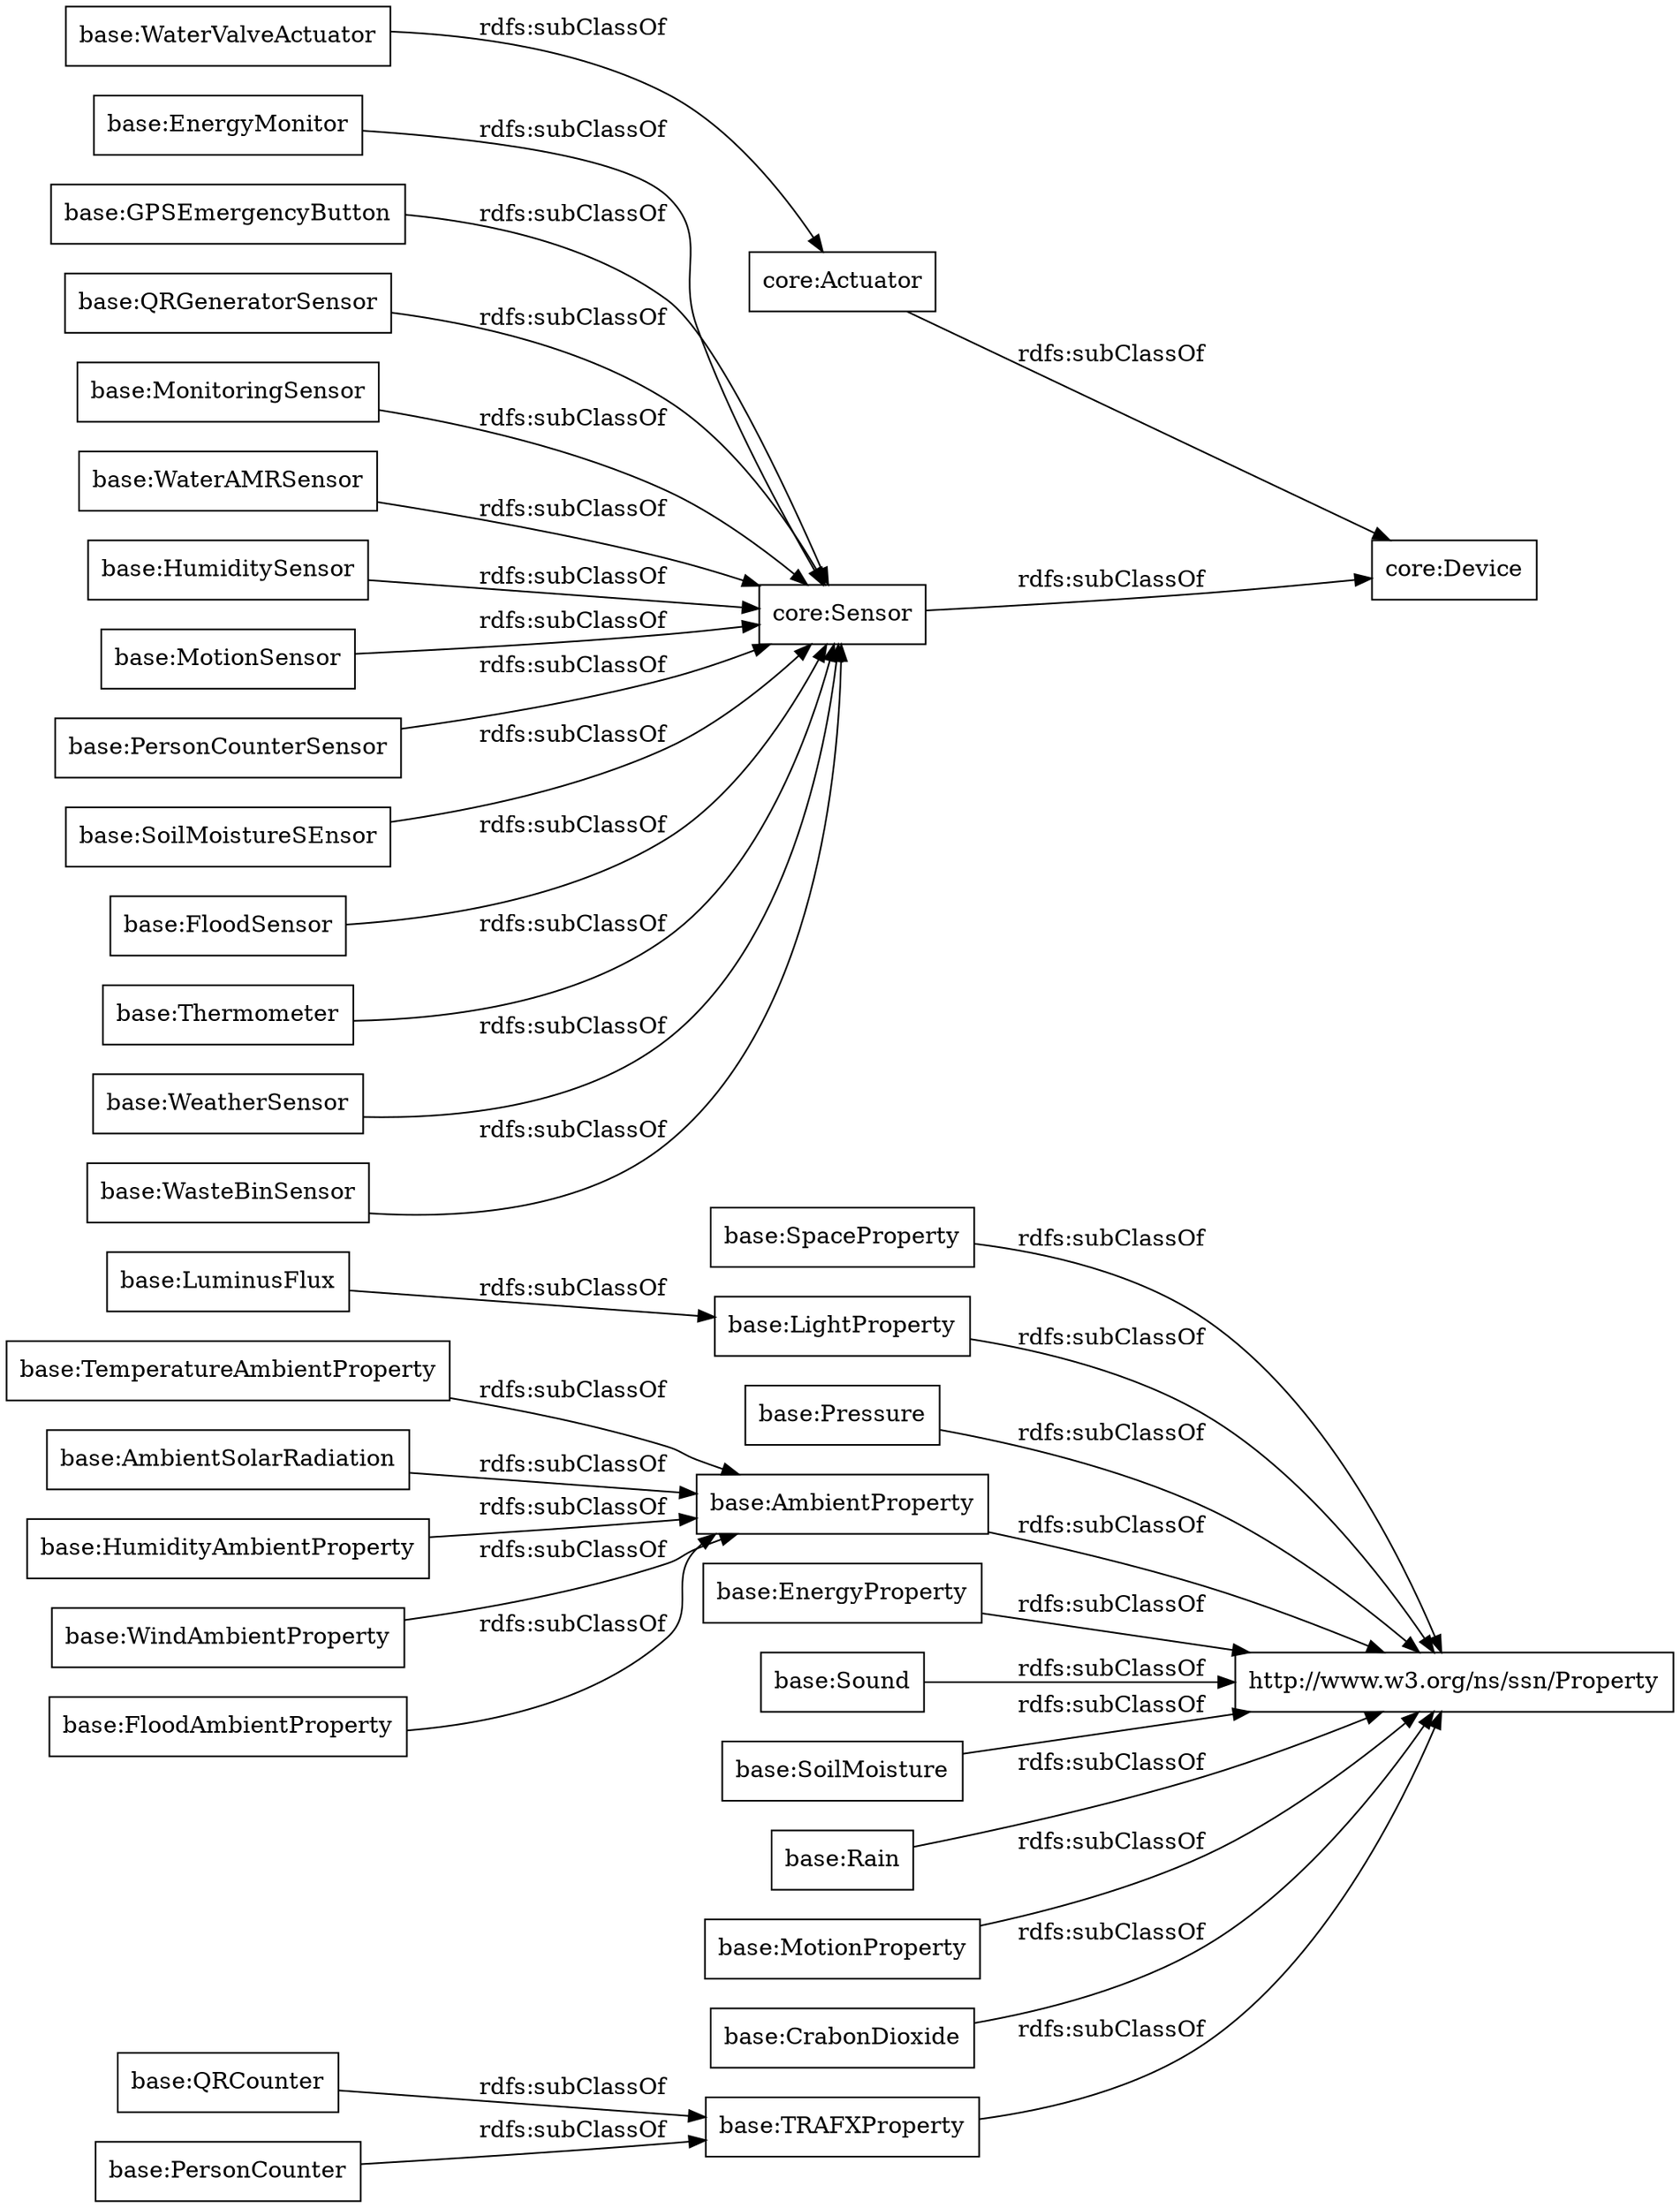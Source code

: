 digraph ar2dtool_diagram { 
rankdir=LR;
size="1000"
node [shape = rectangle, color="black"]; "base:TRAFXProperty" "base:TemperatureAmbientProperty" "base:SpaceProperty" "base:LightProperty" "base:EnergyMonitor" "base:QRGeneratorSensor" "base:Pressure" "base:MonitoringSensor" "base:WaterAMRSensor" "base:AmbientProperty" "base:HumiditySensor" "base:AmbientSolarRadiation" "core:Actuator" "base:HumidityAmbientProperty" "base:MotionSensor" "base:LuminusFlux" "base:WindAmbientProperty" "base:WaterValveActuator" "base:EnergyProperty" "base:QRCounter" "base:PersonCounterSensor" "base:SoilMoistureSEnsor" "base:FloodAmbientProperty" "http://www.w3.org/ns/ssn/Property" "base:Sound" "base:FloodSensor" "core:Device" "base:Thermometer" "base:SoilMoisture" "core:Sensor" "base:PersonCounter" "base:WeatherSensor" "base:Rain" "base:WasteBinSensor" "base:MotionProperty" "base:GPSEmergencyButton" "base:CrabonDioxide" ; /*classes style*/
	"base:EnergyProperty" -> "http://www.w3.org/ns/ssn/Property" [ label = "rdfs:subClassOf" ];
	"base:Rain" -> "http://www.w3.org/ns/ssn/Property" [ label = "rdfs:subClassOf" ];
	"base:WeatherSensor" -> "core:Sensor" [ label = "rdfs:subClassOf" ];
	"base:PersonCounterSensor" -> "core:Sensor" [ label = "rdfs:subClassOf" ];
	"base:QRGeneratorSensor" -> "core:Sensor" [ label = "rdfs:subClassOf" ];
	"base:CrabonDioxide" -> "http://www.w3.org/ns/ssn/Property" [ label = "rdfs:subClassOf" ];
	"base:PersonCounter" -> "base:TRAFXProperty" [ label = "rdfs:subClassOf" ];
	"base:HumiditySensor" -> "core:Sensor" [ label = "rdfs:subClassOf" ];
	"base:MotionProperty" -> "http://www.w3.org/ns/ssn/Property" [ label = "rdfs:subClassOf" ];
	"base:WasteBinSensor" -> "core:Sensor" [ label = "rdfs:subClassOf" ];
	"base:QRCounter" -> "base:TRAFXProperty" [ label = "rdfs:subClassOf" ];
	"base:AmbientProperty" -> "http://www.w3.org/ns/ssn/Property" [ label = "rdfs:subClassOf" ];
	"base:HumidityAmbientProperty" -> "base:AmbientProperty" [ label = "rdfs:subClassOf" ];
	"base:MotionSensor" -> "core:Sensor" [ label = "rdfs:subClassOf" ];
	"base:SoilMoisture" -> "http://www.w3.org/ns/ssn/Property" [ label = "rdfs:subClassOf" ];
	"base:FloodAmbientProperty" -> "base:AmbientProperty" [ label = "rdfs:subClassOf" ];
	"base:MonitoringSensor" -> "core:Sensor" [ label = "rdfs:subClassOf" ];
	"base:GPSEmergencyButton" -> "core:Sensor" [ label = "rdfs:subClassOf" ];
	"base:EnergyMonitor" -> "core:Sensor" [ label = "rdfs:subClassOf" ];
	"base:FloodSensor" -> "core:Sensor" [ label = "rdfs:subClassOf" ];
	"base:SoilMoistureSEnsor" -> "core:Sensor" [ label = "rdfs:subClassOf" ];
	"base:Sound" -> "http://www.w3.org/ns/ssn/Property" [ label = "rdfs:subClassOf" ];
	"base:WindAmbientProperty" -> "base:AmbientProperty" [ label = "rdfs:subClassOf" ];
	"base:Pressure" -> "http://www.w3.org/ns/ssn/Property" [ label = "rdfs:subClassOf" ];
	"base:LuminusFlux" -> "base:LightProperty" [ label = "rdfs:subClassOf" ];
	"base:WaterAMRSensor" -> "core:Sensor" [ label = "rdfs:subClassOf" ];
	"core:Sensor" -> "core:Device" [ label = "rdfs:subClassOf" ];
	"base:LightProperty" -> "http://www.w3.org/ns/ssn/Property" [ label = "rdfs:subClassOf" ];
	"core:Actuator" -> "core:Device" [ label = "rdfs:subClassOf" ];
	"base:Thermometer" -> "core:Sensor" [ label = "rdfs:subClassOf" ];
	"base:TemperatureAmbientProperty" -> "base:AmbientProperty" [ label = "rdfs:subClassOf" ];
	"base:SpaceProperty" -> "http://www.w3.org/ns/ssn/Property" [ label = "rdfs:subClassOf" ];
	"base:WaterValveActuator" -> "core:Actuator" [ label = "rdfs:subClassOf" ];
	"base:AmbientSolarRadiation" -> "base:AmbientProperty" [ label = "rdfs:subClassOf" ];
	"base:TRAFXProperty" -> "http://www.w3.org/ns/ssn/Property" [ label = "rdfs:subClassOf" ];

}
